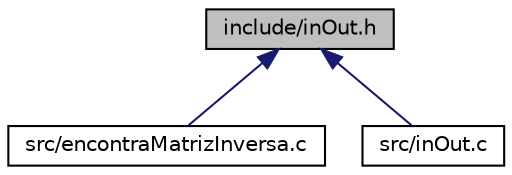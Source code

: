digraph "include/inOut.h"
{
  edge [fontname="Helvetica",fontsize="10",labelfontname="Helvetica",labelfontsize="10"];
  node [fontname="Helvetica",fontsize="10",shape=record];
  Node1 [label="include/inOut.h",height=0.2,width=0.4,color="black", fillcolor="grey75", style="filled", fontcolor="black"];
  Node1 -> Node2 [dir="back",color="midnightblue",fontsize="10",style="solid",fontname="Helvetica"];
  Node2 [label="src/encontraMatrizInversa.c",height=0.2,width=0.4,color="black", fillcolor="white", style="filled",URL="$encontraMatrizInversa_8c.html",tooltip="Código que realiza a inversão de matrizes através da fatoração LU, resolução de sistemas lineares e r..."];
  Node1 -> Node3 [dir="back",color="midnightblue",fontsize="10",style="solid",fontname="Helvetica"];
  Node3 [label="src/inOut.c",height=0.2,width=0.4,color="black", fillcolor="white", style="filled",URL="$inOut_8c.html"];
}
